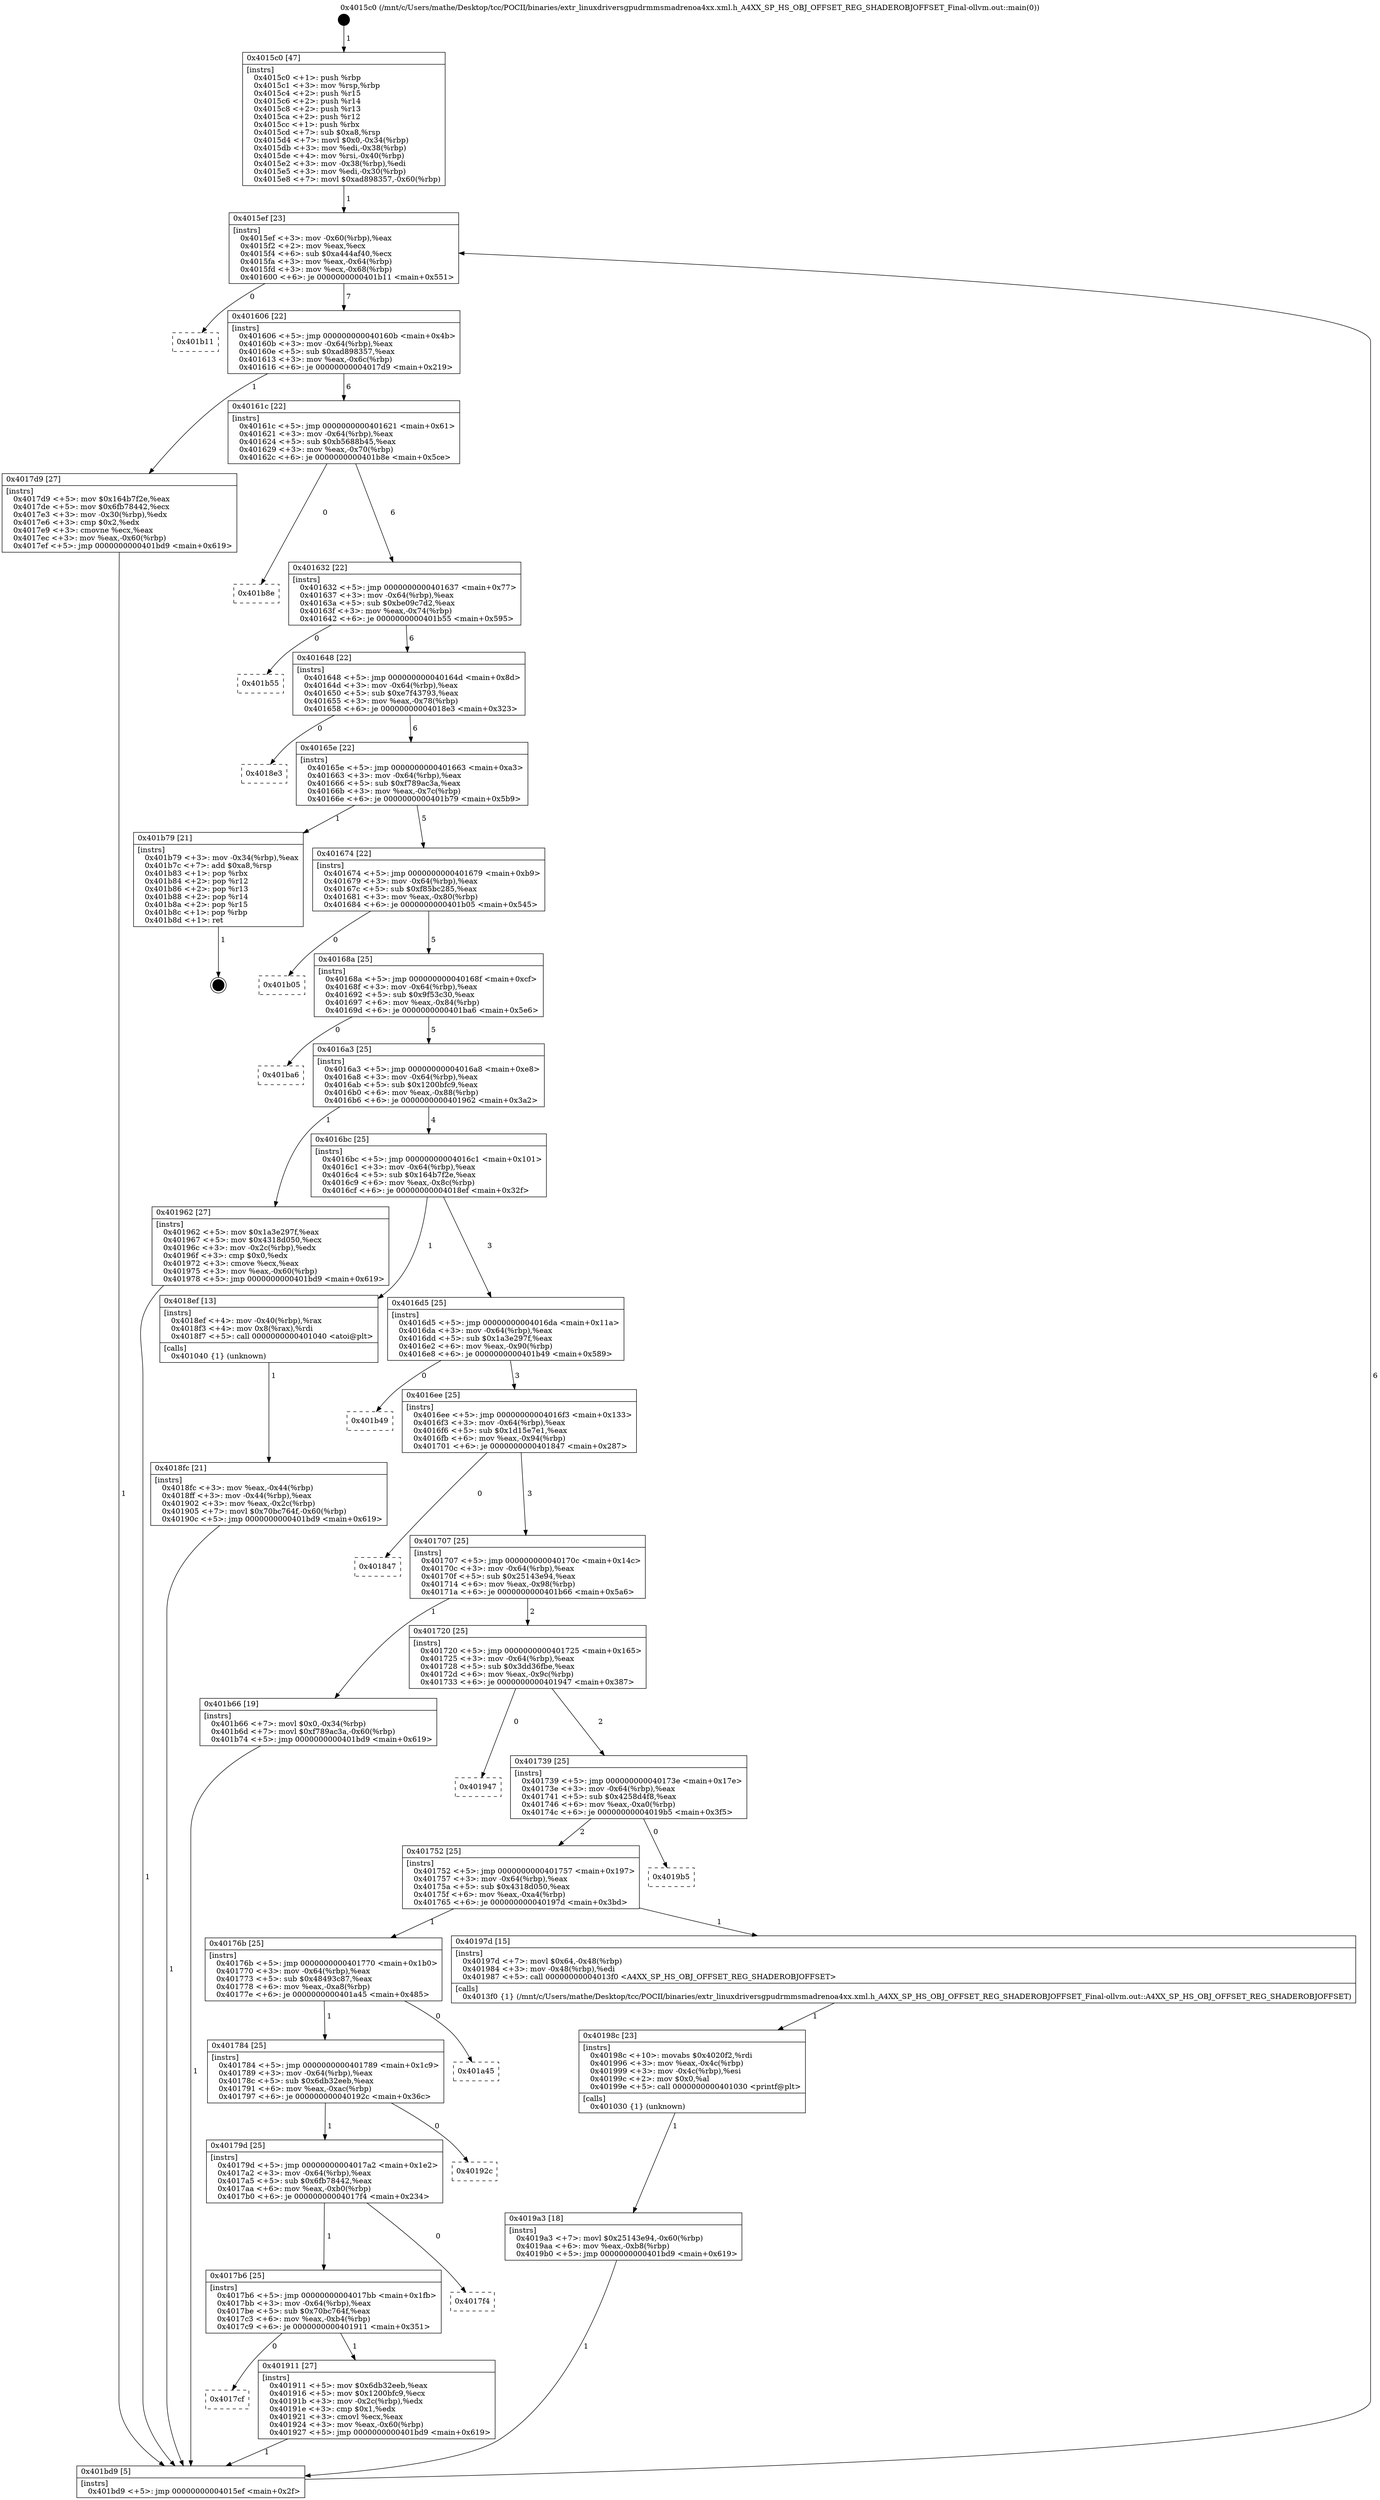 digraph "0x4015c0" {
  label = "0x4015c0 (/mnt/c/Users/mathe/Desktop/tcc/POCII/binaries/extr_linuxdriversgpudrmmsmadrenoa4xx.xml.h_A4XX_SP_HS_OBJ_OFFSET_REG_SHADEROBJOFFSET_Final-ollvm.out::main(0))"
  labelloc = "t"
  node[shape=record]

  Entry [label="",width=0.3,height=0.3,shape=circle,fillcolor=black,style=filled]
  "0x4015ef" [label="{
     0x4015ef [23]\l
     | [instrs]\l
     &nbsp;&nbsp;0x4015ef \<+3\>: mov -0x60(%rbp),%eax\l
     &nbsp;&nbsp;0x4015f2 \<+2\>: mov %eax,%ecx\l
     &nbsp;&nbsp;0x4015f4 \<+6\>: sub $0xa444af40,%ecx\l
     &nbsp;&nbsp;0x4015fa \<+3\>: mov %eax,-0x64(%rbp)\l
     &nbsp;&nbsp;0x4015fd \<+3\>: mov %ecx,-0x68(%rbp)\l
     &nbsp;&nbsp;0x401600 \<+6\>: je 0000000000401b11 \<main+0x551\>\l
  }"]
  "0x401b11" [label="{
     0x401b11\l
  }", style=dashed]
  "0x401606" [label="{
     0x401606 [22]\l
     | [instrs]\l
     &nbsp;&nbsp;0x401606 \<+5\>: jmp 000000000040160b \<main+0x4b\>\l
     &nbsp;&nbsp;0x40160b \<+3\>: mov -0x64(%rbp),%eax\l
     &nbsp;&nbsp;0x40160e \<+5\>: sub $0xad898357,%eax\l
     &nbsp;&nbsp;0x401613 \<+3\>: mov %eax,-0x6c(%rbp)\l
     &nbsp;&nbsp;0x401616 \<+6\>: je 00000000004017d9 \<main+0x219\>\l
  }"]
  Exit [label="",width=0.3,height=0.3,shape=circle,fillcolor=black,style=filled,peripheries=2]
  "0x4017d9" [label="{
     0x4017d9 [27]\l
     | [instrs]\l
     &nbsp;&nbsp;0x4017d9 \<+5\>: mov $0x164b7f2e,%eax\l
     &nbsp;&nbsp;0x4017de \<+5\>: mov $0x6fb78442,%ecx\l
     &nbsp;&nbsp;0x4017e3 \<+3\>: mov -0x30(%rbp),%edx\l
     &nbsp;&nbsp;0x4017e6 \<+3\>: cmp $0x2,%edx\l
     &nbsp;&nbsp;0x4017e9 \<+3\>: cmovne %ecx,%eax\l
     &nbsp;&nbsp;0x4017ec \<+3\>: mov %eax,-0x60(%rbp)\l
     &nbsp;&nbsp;0x4017ef \<+5\>: jmp 0000000000401bd9 \<main+0x619\>\l
  }"]
  "0x40161c" [label="{
     0x40161c [22]\l
     | [instrs]\l
     &nbsp;&nbsp;0x40161c \<+5\>: jmp 0000000000401621 \<main+0x61\>\l
     &nbsp;&nbsp;0x401621 \<+3\>: mov -0x64(%rbp),%eax\l
     &nbsp;&nbsp;0x401624 \<+5\>: sub $0xb5688b45,%eax\l
     &nbsp;&nbsp;0x401629 \<+3\>: mov %eax,-0x70(%rbp)\l
     &nbsp;&nbsp;0x40162c \<+6\>: je 0000000000401b8e \<main+0x5ce\>\l
  }"]
  "0x401bd9" [label="{
     0x401bd9 [5]\l
     | [instrs]\l
     &nbsp;&nbsp;0x401bd9 \<+5\>: jmp 00000000004015ef \<main+0x2f\>\l
  }"]
  "0x4015c0" [label="{
     0x4015c0 [47]\l
     | [instrs]\l
     &nbsp;&nbsp;0x4015c0 \<+1\>: push %rbp\l
     &nbsp;&nbsp;0x4015c1 \<+3\>: mov %rsp,%rbp\l
     &nbsp;&nbsp;0x4015c4 \<+2\>: push %r15\l
     &nbsp;&nbsp;0x4015c6 \<+2\>: push %r14\l
     &nbsp;&nbsp;0x4015c8 \<+2\>: push %r13\l
     &nbsp;&nbsp;0x4015ca \<+2\>: push %r12\l
     &nbsp;&nbsp;0x4015cc \<+1\>: push %rbx\l
     &nbsp;&nbsp;0x4015cd \<+7\>: sub $0xa8,%rsp\l
     &nbsp;&nbsp;0x4015d4 \<+7\>: movl $0x0,-0x34(%rbp)\l
     &nbsp;&nbsp;0x4015db \<+3\>: mov %edi,-0x38(%rbp)\l
     &nbsp;&nbsp;0x4015de \<+4\>: mov %rsi,-0x40(%rbp)\l
     &nbsp;&nbsp;0x4015e2 \<+3\>: mov -0x38(%rbp),%edi\l
     &nbsp;&nbsp;0x4015e5 \<+3\>: mov %edi,-0x30(%rbp)\l
     &nbsp;&nbsp;0x4015e8 \<+7\>: movl $0xad898357,-0x60(%rbp)\l
  }"]
  "0x4019a3" [label="{
     0x4019a3 [18]\l
     | [instrs]\l
     &nbsp;&nbsp;0x4019a3 \<+7\>: movl $0x25143e94,-0x60(%rbp)\l
     &nbsp;&nbsp;0x4019aa \<+6\>: mov %eax,-0xb8(%rbp)\l
     &nbsp;&nbsp;0x4019b0 \<+5\>: jmp 0000000000401bd9 \<main+0x619\>\l
  }"]
  "0x401b8e" [label="{
     0x401b8e\l
  }", style=dashed]
  "0x401632" [label="{
     0x401632 [22]\l
     | [instrs]\l
     &nbsp;&nbsp;0x401632 \<+5\>: jmp 0000000000401637 \<main+0x77\>\l
     &nbsp;&nbsp;0x401637 \<+3\>: mov -0x64(%rbp),%eax\l
     &nbsp;&nbsp;0x40163a \<+5\>: sub $0xbe09c7d2,%eax\l
     &nbsp;&nbsp;0x40163f \<+3\>: mov %eax,-0x74(%rbp)\l
     &nbsp;&nbsp;0x401642 \<+6\>: je 0000000000401b55 \<main+0x595\>\l
  }"]
  "0x40198c" [label="{
     0x40198c [23]\l
     | [instrs]\l
     &nbsp;&nbsp;0x40198c \<+10\>: movabs $0x4020f2,%rdi\l
     &nbsp;&nbsp;0x401996 \<+3\>: mov %eax,-0x4c(%rbp)\l
     &nbsp;&nbsp;0x401999 \<+3\>: mov -0x4c(%rbp),%esi\l
     &nbsp;&nbsp;0x40199c \<+2\>: mov $0x0,%al\l
     &nbsp;&nbsp;0x40199e \<+5\>: call 0000000000401030 \<printf@plt\>\l
     | [calls]\l
     &nbsp;&nbsp;0x401030 \{1\} (unknown)\l
  }"]
  "0x401b55" [label="{
     0x401b55\l
  }", style=dashed]
  "0x401648" [label="{
     0x401648 [22]\l
     | [instrs]\l
     &nbsp;&nbsp;0x401648 \<+5\>: jmp 000000000040164d \<main+0x8d\>\l
     &nbsp;&nbsp;0x40164d \<+3\>: mov -0x64(%rbp),%eax\l
     &nbsp;&nbsp;0x401650 \<+5\>: sub $0xe7f43793,%eax\l
     &nbsp;&nbsp;0x401655 \<+3\>: mov %eax,-0x78(%rbp)\l
     &nbsp;&nbsp;0x401658 \<+6\>: je 00000000004018e3 \<main+0x323\>\l
  }"]
  "0x4017cf" [label="{
     0x4017cf\l
  }", style=dashed]
  "0x4018e3" [label="{
     0x4018e3\l
  }", style=dashed]
  "0x40165e" [label="{
     0x40165e [22]\l
     | [instrs]\l
     &nbsp;&nbsp;0x40165e \<+5\>: jmp 0000000000401663 \<main+0xa3\>\l
     &nbsp;&nbsp;0x401663 \<+3\>: mov -0x64(%rbp),%eax\l
     &nbsp;&nbsp;0x401666 \<+5\>: sub $0xf789ac3a,%eax\l
     &nbsp;&nbsp;0x40166b \<+3\>: mov %eax,-0x7c(%rbp)\l
     &nbsp;&nbsp;0x40166e \<+6\>: je 0000000000401b79 \<main+0x5b9\>\l
  }"]
  "0x401911" [label="{
     0x401911 [27]\l
     | [instrs]\l
     &nbsp;&nbsp;0x401911 \<+5\>: mov $0x6db32eeb,%eax\l
     &nbsp;&nbsp;0x401916 \<+5\>: mov $0x1200bfc9,%ecx\l
     &nbsp;&nbsp;0x40191b \<+3\>: mov -0x2c(%rbp),%edx\l
     &nbsp;&nbsp;0x40191e \<+3\>: cmp $0x1,%edx\l
     &nbsp;&nbsp;0x401921 \<+3\>: cmovl %ecx,%eax\l
     &nbsp;&nbsp;0x401924 \<+3\>: mov %eax,-0x60(%rbp)\l
     &nbsp;&nbsp;0x401927 \<+5\>: jmp 0000000000401bd9 \<main+0x619\>\l
  }"]
  "0x401b79" [label="{
     0x401b79 [21]\l
     | [instrs]\l
     &nbsp;&nbsp;0x401b79 \<+3\>: mov -0x34(%rbp),%eax\l
     &nbsp;&nbsp;0x401b7c \<+7\>: add $0xa8,%rsp\l
     &nbsp;&nbsp;0x401b83 \<+1\>: pop %rbx\l
     &nbsp;&nbsp;0x401b84 \<+2\>: pop %r12\l
     &nbsp;&nbsp;0x401b86 \<+2\>: pop %r13\l
     &nbsp;&nbsp;0x401b88 \<+2\>: pop %r14\l
     &nbsp;&nbsp;0x401b8a \<+2\>: pop %r15\l
     &nbsp;&nbsp;0x401b8c \<+1\>: pop %rbp\l
     &nbsp;&nbsp;0x401b8d \<+1\>: ret\l
  }"]
  "0x401674" [label="{
     0x401674 [22]\l
     | [instrs]\l
     &nbsp;&nbsp;0x401674 \<+5\>: jmp 0000000000401679 \<main+0xb9\>\l
     &nbsp;&nbsp;0x401679 \<+3\>: mov -0x64(%rbp),%eax\l
     &nbsp;&nbsp;0x40167c \<+5\>: sub $0xf85bc285,%eax\l
     &nbsp;&nbsp;0x401681 \<+3\>: mov %eax,-0x80(%rbp)\l
     &nbsp;&nbsp;0x401684 \<+6\>: je 0000000000401b05 \<main+0x545\>\l
  }"]
  "0x4017b6" [label="{
     0x4017b6 [25]\l
     | [instrs]\l
     &nbsp;&nbsp;0x4017b6 \<+5\>: jmp 00000000004017bb \<main+0x1fb\>\l
     &nbsp;&nbsp;0x4017bb \<+3\>: mov -0x64(%rbp),%eax\l
     &nbsp;&nbsp;0x4017be \<+5\>: sub $0x70bc764f,%eax\l
     &nbsp;&nbsp;0x4017c3 \<+6\>: mov %eax,-0xb4(%rbp)\l
     &nbsp;&nbsp;0x4017c9 \<+6\>: je 0000000000401911 \<main+0x351\>\l
  }"]
  "0x401b05" [label="{
     0x401b05\l
  }", style=dashed]
  "0x40168a" [label="{
     0x40168a [25]\l
     | [instrs]\l
     &nbsp;&nbsp;0x40168a \<+5\>: jmp 000000000040168f \<main+0xcf\>\l
     &nbsp;&nbsp;0x40168f \<+3\>: mov -0x64(%rbp),%eax\l
     &nbsp;&nbsp;0x401692 \<+5\>: sub $0x9f53c30,%eax\l
     &nbsp;&nbsp;0x401697 \<+6\>: mov %eax,-0x84(%rbp)\l
     &nbsp;&nbsp;0x40169d \<+6\>: je 0000000000401ba6 \<main+0x5e6\>\l
  }"]
  "0x4017f4" [label="{
     0x4017f4\l
  }", style=dashed]
  "0x401ba6" [label="{
     0x401ba6\l
  }", style=dashed]
  "0x4016a3" [label="{
     0x4016a3 [25]\l
     | [instrs]\l
     &nbsp;&nbsp;0x4016a3 \<+5\>: jmp 00000000004016a8 \<main+0xe8\>\l
     &nbsp;&nbsp;0x4016a8 \<+3\>: mov -0x64(%rbp),%eax\l
     &nbsp;&nbsp;0x4016ab \<+5\>: sub $0x1200bfc9,%eax\l
     &nbsp;&nbsp;0x4016b0 \<+6\>: mov %eax,-0x88(%rbp)\l
     &nbsp;&nbsp;0x4016b6 \<+6\>: je 0000000000401962 \<main+0x3a2\>\l
  }"]
  "0x40179d" [label="{
     0x40179d [25]\l
     | [instrs]\l
     &nbsp;&nbsp;0x40179d \<+5\>: jmp 00000000004017a2 \<main+0x1e2\>\l
     &nbsp;&nbsp;0x4017a2 \<+3\>: mov -0x64(%rbp),%eax\l
     &nbsp;&nbsp;0x4017a5 \<+5\>: sub $0x6fb78442,%eax\l
     &nbsp;&nbsp;0x4017aa \<+6\>: mov %eax,-0xb0(%rbp)\l
     &nbsp;&nbsp;0x4017b0 \<+6\>: je 00000000004017f4 \<main+0x234\>\l
  }"]
  "0x401962" [label="{
     0x401962 [27]\l
     | [instrs]\l
     &nbsp;&nbsp;0x401962 \<+5\>: mov $0x1a3e297f,%eax\l
     &nbsp;&nbsp;0x401967 \<+5\>: mov $0x4318d050,%ecx\l
     &nbsp;&nbsp;0x40196c \<+3\>: mov -0x2c(%rbp),%edx\l
     &nbsp;&nbsp;0x40196f \<+3\>: cmp $0x0,%edx\l
     &nbsp;&nbsp;0x401972 \<+3\>: cmove %ecx,%eax\l
     &nbsp;&nbsp;0x401975 \<+3\>: mov %eax,-0x60(%rbp)\l
     &nbsp;&nbsp;0x401978 \<+5\>: jmp 0000000000401bd9 \<main+0x619\>\l
  }"]
  "0x4016bc" [label="{
     0x4016bc [25]\l
     | [instrs]\l
     &nbsp;&nbsp;0x4016bc \<+5\>: jmp 00000000004016c1 \<main+0x101\>\l
     &nbsp;&nbsp;0x4016c1 \<+3\>: mov -0x64(%rbp),%eax\l
     &nbsp;&nbsp;0x4016c4 \<+5\>: sub $0x164b7f2e,%eax\l
     &nbsp;&nbsp;0x4016c9 \<+6\>: mov %eax,-0x8c(%rbp)\l
     &nbsp;&nbsp;0x4016cf \<+6\>: je 00000000004018ef \<main+0x32f\>\l
  }"]
  "0x40192c" [label="{
     0x40192c\l
  }", style=dashed]
  "0x4018ef" [label="{
     0x4018ef [13]\l
     | [instrs]\l
     &nbsp;&nbsp;0x4018ef \<+4\>: mov -0x40(%rbp),%rax\l
     &nbsp;&nbsp;0x4018f3 \<+4\>: mov 0x8(%rax),%rdi\l
     &nbsp;&nbsp;0x4018f7 \<+5\>: call 0000000000401040 \<atoi@plt\>\l
     | [calls]\l
     &nbsp;&nbsp;0x401040 \{1\} (unknown)\l
  }"]
  "0x4016d5" [label="{
     0x4016d5 [25]\l
     | [instrs]\l
     &nbsp;&nbsp;0x4016d5 \<+5\>: jmp 00000000004016da \<main+0x11a\>\l
     &nbsp;&nbsp;0x4016da \<+3\>: mov -0x64(%rbp),%eax\l
     &nbsp;&nbsp;0x4016dd \<+5\>: sub $0x1a3e297f,%eax\l
     &nbsp;&nbsp;0x4016e2 \<+6\>: mov %eax,-0x90(%rbp)\l
     &nbsp;&nbsp;0x4016e8 \<+6\>: je 0000000000401b49 \<main+0x589\>\l
  }"]
  "0x4018fc" [label="{
     0x4018fc [21]\l
     | [instrs]\l
     &nbsp;&nbsp;0x4018fc \<+3\>: mov %eax,-0x44(%rbp)\l
     &nbsp;&nbsp;0x4018ff \<+3\>: mov -0x44(%rbp),%eax\l
     &nbsp;&nbsp;0x401902 \<+3\>: mov %eax,-0x2c(%rbp)\l
     &nbsp;&nbsp;0x401905 \<+7\>: movl $0x70bc764f,-0x60(%rbp)\l
     &nbsp;&nbsp;0x40190c \<+5\>: jmp 0000000000401bd9 \<main+0x619\>\l
  }"]
  "0x401784" [label="{
     0x401784 [25]\l
     | [instrs]\l
     &nbsp;&nbsp;0x401784 \<+5\>: jmp 0000000000401789 \<main+0x1c9\>\l
     &nbsp;&nbsp;0x401789 \<+3\>: mov -0x64(%rbp),%eax\l
     &nbsp;&nbsp;0x40178c \<+5\>: sub $0x6db32eeb,%eax\l
     &nbsp;&nbsp;0x401791 \<+6\>: mov %eax,-0xac(%rbp)\l
     &nbsp;&nbsp;0x401797 \<+6\>: je 000000000040192c \<main+0x36c\>\l
  }"]
  "0x401b49" [label="{
     0x401b49\l
  }", style=dashed]
  "0x4016ee" [label="{
     0x4016ee [25]\l
     | [instrs]\l
     &nbsp;&nbsp;0x4016ee \<+5\>: jmp 00000000004016f3 \<main+0x133\>\l
     &nbsp;&nbsp;0x4016f3 \<+3\>: mov -0x64(%rbp),%eax\l
     &nbsp;&nbsp;0x4016f6 \<+5\>: sub $0x1d15e7e1,%eax\l
     &nbsp;&nbsp;0x4016fb \<+6\>: mov %eax,-0x94(%rbp)\l
     &nbsp;&nbsp;0x401701 \<+6\>: je 0000000000401847 \<main+0x287\>\l
  }"]
  "0x401a45" [label="{
     0x401a45\l
  }", style=dashed]
  "0x401847" [label="{
     0x401847\l
  }", style=dashed]
  "0x401707" [label="{
     0x401707 [25]\l
     | [instrs]\l
     &nbsp;&nbsp;0x401707 \<+5\>: jmp 000000000040170c \<main+0x14c\>\l
     &nbsp;&nbsp;0x40170c \<+3\>: mov -0x64(%rbp),%eax\l
     &nbsp;&nbsp;0x40170f \<+5\>: sub $0x25143e94,%eax\l
     &nbsp;&nbsp;0x401714 \<+6\>: mov %eax,-0x98(%rbp)\l
     &nbsp;&nbsp;0x40171a \<+6\>: je 0000000000401b66 \<main+0x5a6\>\l
  }"]
  "0x40176b" [label="{
     0x40176b [25]\l
     | [instrs]\l
     &nbsp;&nbsp;0x40176b \<+5\>: jmp 0000000000401770 \<main+0x1b0\>\l
     &nbsp;&nbsp;0x401770 \<+3\>: mov -0x64(%rbp),%eax\l
     &nbsp;&nbsp;0x401773 \<+5\>: sub $0x48493c87,%eax\l
     &nbsp;&nbsp;0x401778 \<+6\>: mov %eax,-0xa8(%rbp)\l
     &nbsp;&nbsp;0x40177e \<+6\>: je 0000000000401a45 \<main+0x485\>\l
  }"]
  "0x401b66" [label="{
     0x401b66 [19]\l
     | [instrs]\l
     &nbsp;&nbsp;0x401b66 \<+7\>: movl $0x0,-0x34(%rbp)\l
     &nbsp;&nbsp;0x401b6d \<+7\>: movl $0xf789ac3a,-0x60(%rbp)\l
     &nbsp;&nbsp;0x401b74 \<+5\>: jmp 0000000000401bd9 \<main+0x619\>\l
  }"]
  "0x401720" [label="{
     0x401720 [25]\l
     | [instrs]\l
     &nbsp;&nbsp;0x401720 \<+5\>: jmp 0000000000401725 \<main+0x165\>\l
     &nbsp;&nbsp;0x401725 \<+3\>: mov -0x64(%rbp),%eax\l
     &nbsp;&nbsp;0x401728 \<+5\>: sub $0x3dd36fbe,%eax\l
     &nbsp;&nbsp;0x40172d \<+6\>: mov %eax,-0x9c(%rbp)\l
     &nbsp;&nbsp;0x401733 \<+6\>: je 0000000000401947 \<main+0x387\>\l
  }"]
  "0x40197d" [label="{
     0x40197d [15]\l
     | [instrs]\l
     &nbsp;&nbsp;0x40197d \<+7\>: movl $0x64,-0x48(%rbp)\l
     &nbsp;&nbsp;0x401984 \<+3\>: mov -0x48(%rbp),%edi\l
     &nbsp;&nbsp;0x401987 \<+5\>: call 00000000004013f0 \<A4XX_SP_HS_OBJ_OFFSET_REG_SHADEROBJOFFSET\>\l
     | [calls]\l
     &nbsp;&nbsp;0x4013f0 \{1\} (/mnt/c/Users/mathe/Desktop/tcc/POCII/binaries/extr_linuxdriversgpudrmmsmadrenoa4xx.xml.h_A4XX_SP_HS_OBJ_OFFSET_REG_SHADEROBJOFFSET_Final-ollvm.out::A4XX_SP_HS_OBJ_OFFSET_REG_SHADEROBJOFFSET)\l
  }"]
  "0x401947" [label="{
     0x401947\l
  }", style=dashed]
  "0x401739" [label="{
     0x401739 [25]\l
     | [instrs]\l
     &nbsp;&nbsp;0x401739 \<+5\>: jmp 000000000040173e \<main+0x17e\>\l
     &nbsp;&nbsp;0x40173e \<+3\>: mov -0x64(%rbp),%eax\l
     &nbsp;&nbsp;0x401741 \<+5\>: sub $0x4258d4f8,%eax\l
     &nbsp;&nbsp;0x401746 \<+6\>: mov %eax,-0xa0(%rbp)\l
     &nbsp;&nbsp;0x40174c \<+6\>: je 00000000004019b5 \<main+0x3f5\>\l
  }"]
  "0x401752" [label="{
     0x401752 [25]\l
     | [instrs]\l
     &nbsp;&nbsp;0x401752 \<+5\>: jmp 0000000000401757 \<main+0x197\>\l
     &nbsp;&nbsp;0x401757 \<+3\>: mov -0x64(%rbp),%eax\l
     &nbsp;&nbsp;0x40175a \<+5\>: sub $0x4318d050,%eax\l
     &nbsp;&nbsp;0x40175f \<+6\>: mov %eax,-0xa4(%rbp)\l
     &nbsp;&nbsp;0x401765 \<+6\>: je 000000000040197d \<main+0x3bd\>\l
  }"]
  "0x4019b5" [label="{
     0x4019b5\l
  }", style=dashed]
  Entry -> "0x4015c0" [label=" 1"]
  "0x4015ef" -> "0x401b11" [label=" 0"]
  "0x4015ef" -> "0x401606" [label=" 7"]
  "0x401b79" -> Exit [label=" 1"]
  "0x401606" -> "0x4017d9" [label=" 1"]
  "0x401606" -> "0x40161c" [label=" 6"]
  "0x4017d9" -> "0x401bd9" [label=" 1"]
  "0x4015c0" -> "0x4015ef" [label=" 1"]
  "0x401bd9" -> "0x4015ef" [label=" 6"]
  "0x401b66" -> "0x401bd9" [label=" 1"]
  "0x40161c" -> "0x401b8e" [label=" 0"]
  "0x40161c" -> "0x401632" [label=" 6"]
  "0x4019a3" -> "0x401bd9" [label=" 1"]
  "0x401632" -> "0x401b55" [label=" 0"]
  "0x401632" -> "0x401648" [label=" 6"]
  "0x40198c" -> "0x4019a3" [label=" 1"]
  "0x401648" -> "0x4018e3" [label=" 0"]
  "0x401648" -> "0x40165e" [label=" 6"]
  "0x40197d" -> "0x40198c" [label=" 1"]
  "0x40165e" -> "0x401b79" [label=" 1"]
  "0x40165e" -> "0x401674" [label=" 5"]
  "0x401962" -> "0x401bd9" [label=" 1"]
  "0x401674" -> "0x401b05" [label=" 0"]
  "0x401674" -> "0x40168a" [label=" 5"]
  "0x4017b6" -> "0x4017cf" [label=" 0"]
  "0x40168a" -> "0x401ba6" [label=" 0"]
  "0x40168a" -> "0x4016a3" [label=" 5"]
  "0x4017b6" -> "0x401911" [label=" 1"]
  "0x4016a3" -> "0x401962" [label=" 1"]
  "0x4016a3" -> "0x4016bc" [label=" 4"]
  "0x40179d" -> "0x4017b6" [label=" 1"]
  "0x4016bc" -> "0x4018ef" [label=" 1"]
  "0x4016bc" -> "0x4016d5" [label=" 3"]
  "0x4018ef" -> "0x4018fc" [label=" 1"]
  "0x4018fc" -> "0x401bd9" [label=" 1"]
  "0x40179d" -> "0x4017f4" [label=" 0"]
  "0x4016d5" -> "0x401b49" [label=" 0"]
  "0x4016d5" -> "0x4016ee" [label=" 3"]
  "0x401784" -> "0x40179d" [label=" 1"]
  "0x4016ee" -> "0x401847" [label=" 0"]
  "0x4016ee" -> "0x401707" [label=" 3"]
  "0x401784" -> "0x40192c" [label=" 0"]
  "0x401707" -> "0x401b66" [label=" 1"]
  "0x401707" -> "0x401720" [label=" 2"]
  "0x40176b" -> "0x401784" [label=" 1"]
  "0x401720" -> "0x401947" [label=" 0"]
  "0x401720" -> "0x401739" [label=" 2"]
  "0x40176b" -> "0x401a45" [label=" 0"]
  "0x401739" -> "0x4019b5" [label=" 0"]
  "0x401739" -> "0x401752" [label=" 2"]
  "0x401911" -> "0x401bd9" [label=" 1"]
  "0x401752" -> "0x40197d" [label=" 1"]
  "0x401752" -> "0x40176b" [label=" 1"]
}
